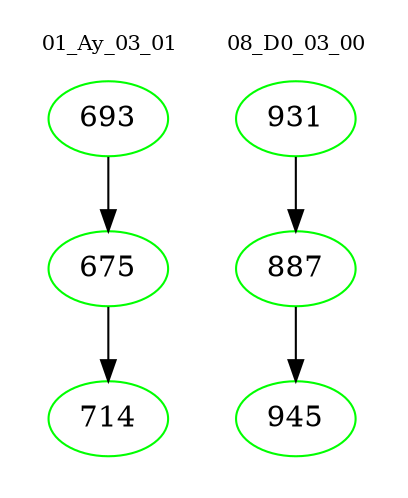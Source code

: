 digraph{
subgraph cluster_0 {
color = white
label = "01_Ay_03_01";
fontsize=10;
T0_693 [label="693", color="green"]
T0_693 -> T0_675 [color="black"]
T0_675 [label="675", color="green"]
T0_675 -> T0_714 [color="black"]
T0_714 [label="714", color="green"]
}
subgraph cluster_1 {
color = white
label = "08_D0_03_00";
fontsize=10;
T1_931 [label="931", color="green"]
T1_931 -> T1_887 [color="black"]
T1_887 [label="887", color="green"]
T1_887 -> T1_945 [color="black"]
T1_945 [label="945", color="green"]
}
}
